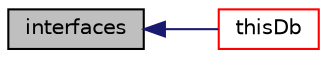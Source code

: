 digraph "interfaces"
{
  bgcolor="transparent";
  edge [fontname="Helvetica",fontsize="10",labelfontname="Helvetica",labelfontsize="10"];
  node [fontname="Helvetica",fontsize="10",shape=record];
  rankdir="LR";
  Node1 [label="interfaces",height=0.2,width=0.4,color="black", fillcolor="grey75", style="filled", fontcolor="black"];
  Node1 -> Node2 [dir="back",color="midnightblue",fontsize="10",style="solid",fontname="Helvetica"];
  Node2 [label="thisDb",height=0.2,width=0.4,color="red",URL="$a00878.html#a76b92e99e4ac245429c721e4cb438c3d",tooltip="Return the object registry - resolve conflict polyMesh/lduMesh. "];
}
